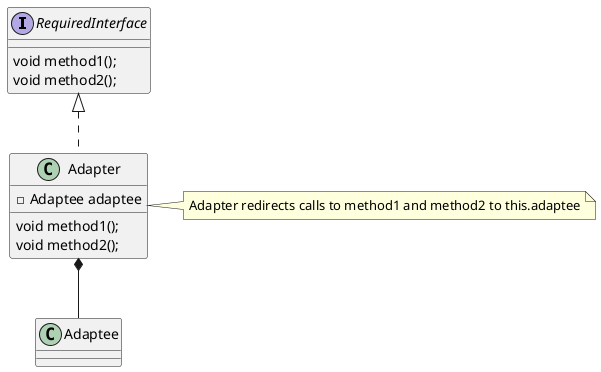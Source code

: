 @startuml

interface RequiredInterface {
    void method1();
    void method2();
}

class Adaptee{

}

class Adapter{
    -Adaptee adaptee
    void method1();
    void method2();
}

RequiredInterface <|.. Adapter
Adapter *-- Adaptee

note right of Adapter
Adapter redirects calls to method1 and method2 to this.adaptee
end note



@enduml